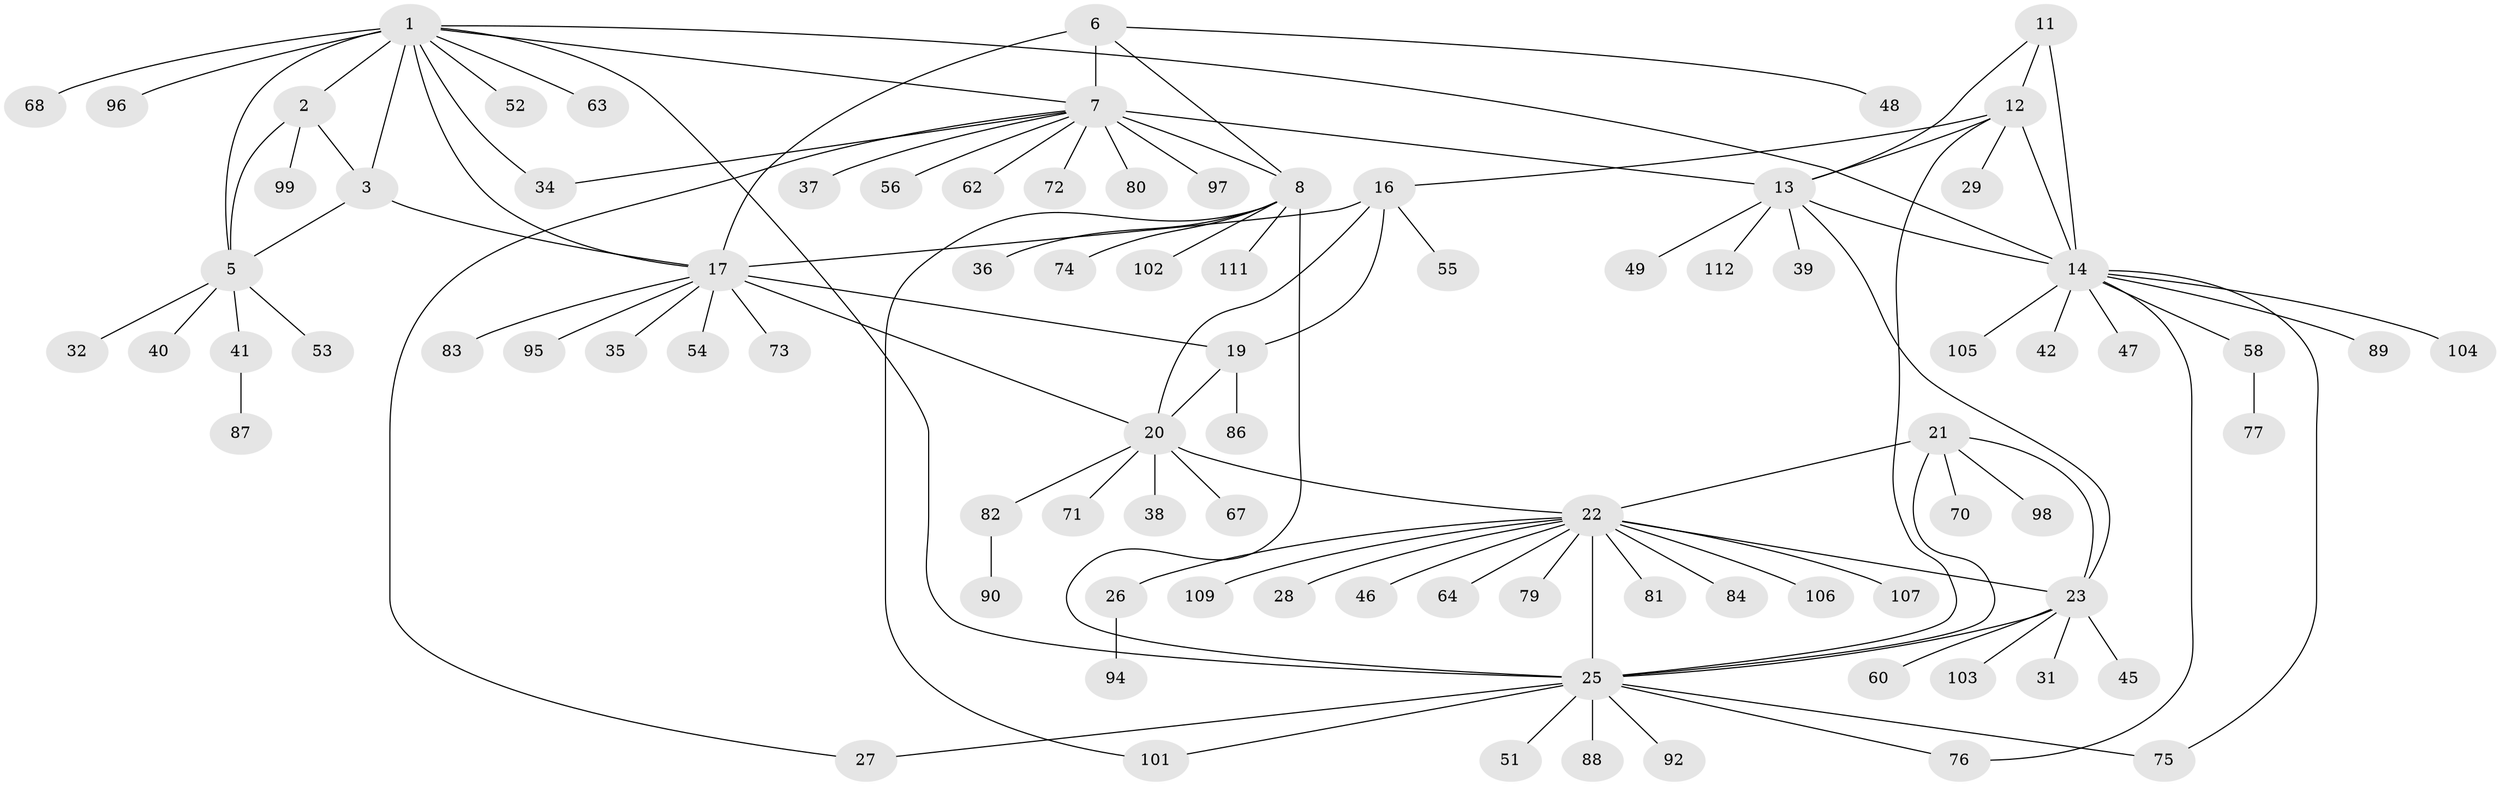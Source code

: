 // Generated by graph-tools (version 1.1) at 2025/52/02/27/25 19:52:20]
// undirected, 88 vertices, 113 edges
graph export_dot {
graph [start="1"]
  node [color=gray90,style=filled];
  1 [super="+108"];
  2 [super="+33"];
  3 [super="+4"];
  5 [super="+50"];
  6 [super="+9"];
  7 [super="+10"];
  8 [super="+85"];
  11 [super="+69"];
  12 [super="+44"];
  13 [super="+66"];
  14 [super="+15"];
  16 [super="+78"];
  17 [super="+18"];
  19 [super="+30"];
  20 [super="+100"];
  21 [super="+93"];
  22 [super="+24"];
  23 [super="+57"];
  25 [super="+110"];
  26;
  27;
  28;
  29;
  31;
  32;
  34;
  35;
  36;
  37;
  38;
  39 [super="+43"];
  40;
  41 [super="+65"];
  42;
  45;
  46;
  47 [super="+59"];
  48 [super="+61"];
  49;
  51;
  52;
  53;
  54;
  55;
  56;
  58;
  60;
  62;
  63;
  64;
  67;
  68;
  70;
  71;
  72;
  73;
  74;
  75;
  76;
  77;
  79;
  80;
  81;
  82;
  83;
  84;
  86;
  87;
  88;
  89 [super="+91"];
  90;
  92;
  94;
  95;
  96;
  97;
  98;
  99;
  101;
  102;
  103;
  104;
  105;
  106;
  107;
  109;
  111;
  112;
  1 -- 2;
  1 -- 3 [weight=2];
  1 -- 5;
  1 -- 25;
  1 -- 34;
  1 -- 52;
  1 -- 63;
  1 -- 68;
  1 -- 96;
  1 -- 7;
  1 -- 14;
  1 -- 17;
  2 -- 3 [weight=2];
  2 -- 5;
  2 -- 99;
  3 -- 5 [weight=2];
  3 -- 17;
  5 -- 32;
  5 -- 40;
  5 -- 41;
  5 -- 53;
  6 -- 7 [weight=4];
  6 -- 8 [weight=2];
  6 -- 17;
  6 -- 48;
  7 -- 8 [weight=2];
  7 -- 13;
  7 -- 27;
  7 -- 34;
  7 -- 37;
  7 -- 62;
  7 -- 72;
  7 -- 80;
  7 -- 97;
  7 -- 56;
  8 -- 25;
  8 -- 36;
  8 -- 74;
  8 -- 101;
  8 -- 102;
  8 -- 111;
  11 -- 12;
  11 -- 13;
  11 -- 14 [weight=2];
  12 -- 13;
  12 -- 14 [weight=2];
  12 -- 16;
  12 -- 29;
  12 -- 25;
  13 -- 14 [weight=2];
  13 -- 23;
  13 -- 39;
  13 -- 49;
  13 -- 112;
  14 -- 47;
  14 -- 58;
  14 -- 75;
  14 -- 89;
  14 -- 104;
  14 -- 105;
  14 -- 42;
  14 -- 76;
  16 -- 17 [weight=2];
  16 -- 19;
  16 -- 20;
  16 -- 55;
  17 -- 19 [weight=2];
  17 -- 20 [weight=2];
  17 -- 35;
  17 -- 73;
  17 -- 83;
  17 -- 54;
  17 -- 95;
  19 -- 20;
  19 -- 86;
  20 -- 38;
  20 -- 67;
  20 -- 71;
  20 -- 82;
  20 -- 22;
  21 -- 22 [weight=2];
  21 -- 23;
  21 -- 25;
  21 -- 70;
  21 -- 98;
  22 -- 23 [weight=2];
  22 -- 25 [weight=2];
  22 -- 28;
  22 -- 64;
  22 -- 79;
  22 -- 81;
  22 -- 107;
  22 -- 109;
  22 -- 106;
  22 -- 46;
  22 -- 84;
  22 -- 26;
  23 -- 25;
  23 -- 31;
  23 -- 45;
  23 -- 60;
  23 -- 103;
  25 -- 27;
  25 -- 51;
  25 -- 75;
  25 -- 76;
  25 -- 88;
  25 -- 92;
  25 -- 101;
  26 -- 94;
  41 -- 87;
  58 -- 77;
  82 -- 90;
}
